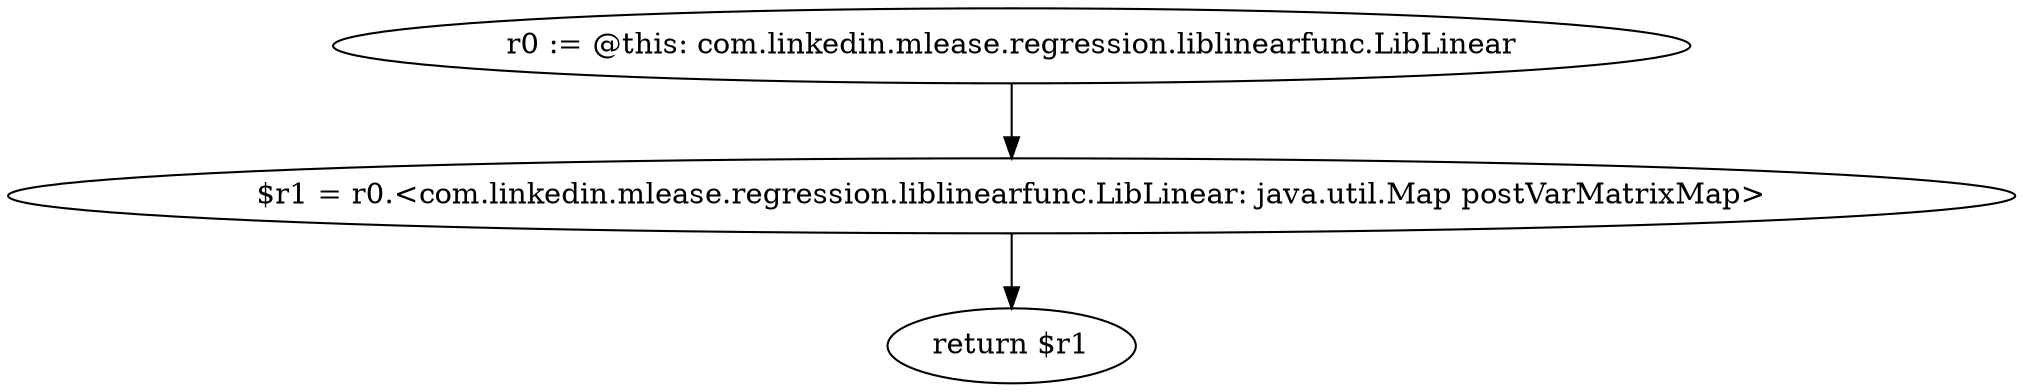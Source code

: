 digraph "unitGraph" {
    "r0 := @this: com.linkedin.mlease.regression.liblinearfunc.LibLinear"
    "$r1 = r0.<com.linkedin.mlease.regression.liblinearfunc.LibLinear: java.util.Map postVarMatrixMap>"
    "return $r1"
    "r0 := @this: com.linkedin.mlease.regression.liblinearfunc.LibLinear"->"$r1 = r0.<com.linkedin.mlease.regression.liblinearfunc.LibLinear: java.util.Map postVarMatrixMap>";
    "$r1 = r0.<com.linkedin.mlease.regression.liblinearfunc.LibLinear: java.util.Map postVarMatrixMap>"->"return $r1";
}
